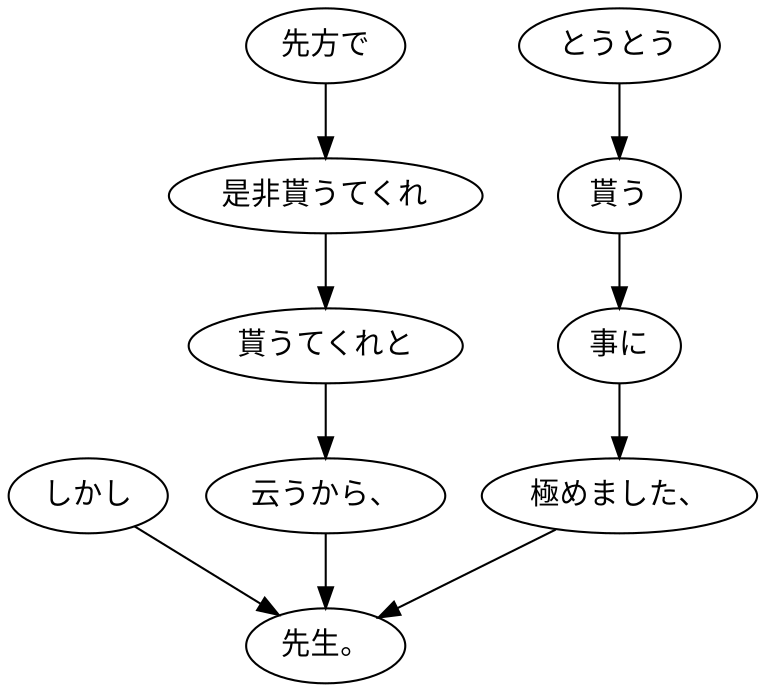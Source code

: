 digraph graph8973 {
	node0 [label="しかし"];
	node1 [label="先方で"];
	node2 [label="是非貰うてくれ"];
	node3 [label="貰うてくれと"];
	node4 [label="云うから、"];
	node5 [label="とうとう"];
	node6 [label="貰う"];
	node7 [label="事に"];
	node8 [label="極めました、"];
	node9 [label="先生。"];
	node0 -> node9;
	node1 -> node2;
	node2 -> node3;
	node3 -> node4;
	node4 -> node9;
	node5 -> node6;
	node6 -> node7;
	node7 -> node8;
	node8 -> node9;
}
